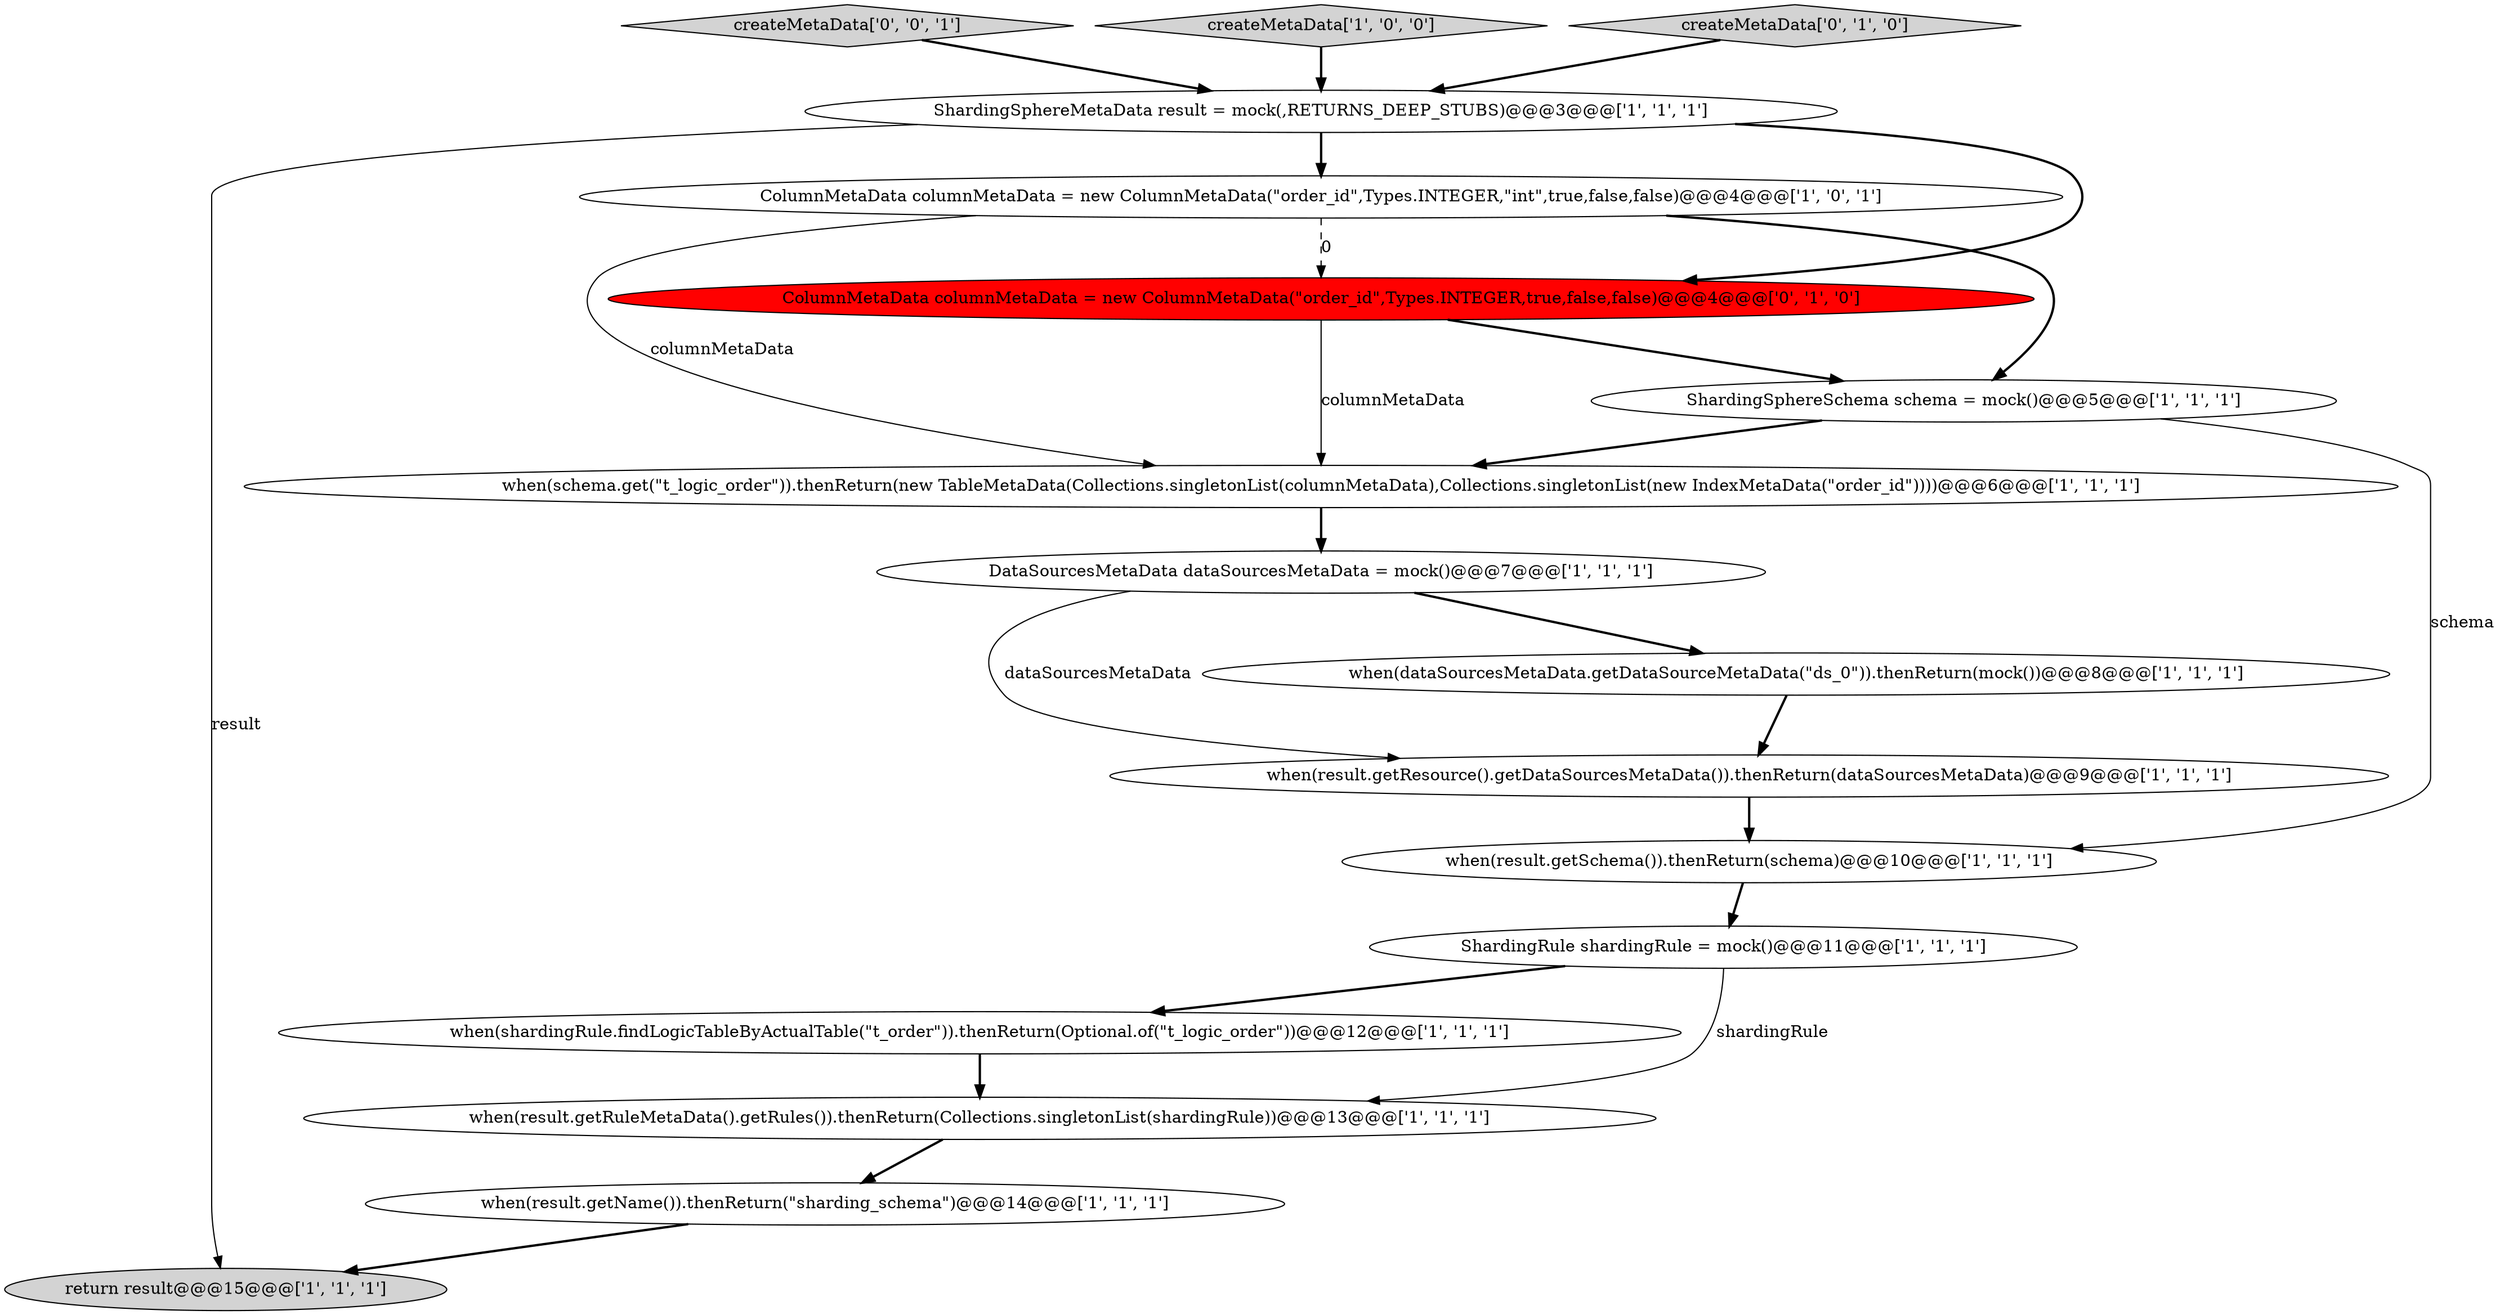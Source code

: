 digraph {
1 [style = filled, label = "ShardingSphereSchema schema = mock()@@@5@@@['1', '1', '1']", fillcolor = white, shape = ellipse image = "AAA0AAABBB1BBB"];
5 [style = filled, label = "when(dataSourcesMetaData.getDataSourceMetaData(\"ds_0\")).thenReturn(mock())@@@8@@@['1', '1', '1']", fillcolor = white, shape = ellipse image = "AAA0AAABBB1BBB"];
16 [style = filled, label = "createMetaData['0', '0', '1']", fillcolor = lightgray, shape = diamond image = "AAA0AAABBB3BBB"];
7 [style = filled, label = "when(result.getRuleMetaData().getRules()).thenReturn(Collections.singletonList(shardingRule))@@@13@@@['1', '1', '1']", fillcolor = white, shape = ellipse image = "AAA0AAABBB1BBB"];
4 [style = filled, label = "ColumnMetaData columnMetaData = new ColumnMetaData(\"order_id\",Types.INTEGER,\"int\",true,false,false)@@@4@@@['1', '0', '1']", fillcolor = white, shape = ellipse image = "AAA0AAABBB1BBB"];
11 [style = filled, label = "when(shardingRule.findLogicTableByActualTable(\"t_order\")).thenReturn(Optional.of(\"t_logic_order\"))@@@12@@@['1', '1', '1']", fillcolor = white, shape = ellipse image = "AAA0AAABBB1BBB"];
3 [style = filled, label = "ShardingRule shardingRule = mock()@@@11@@@['1', '1', '1']", fillcolor = white, shape = ellipse image = "AAA0AAABBB1BBB"];
0 [style = filled, label = "when(result.getSchema()).thenReturn(schema)@@@10@@@['1', '1', '1']", fillcolor = white, shape = ellipse image = "AAA0AAABBB1BBB"];
6 [style = filled, label = "when(result.getResource().getDataSourcesMetaData()).thenReturn(dataSourcesMetaData)@@@9@@@['1', '1', '1']", fillcolor = white, shape = ellipse image = "AAA0AAABBB1BBB"];
13 [style = filled, label = "createMetaData['1', '0', '0']", fillcolor = lightgray, shape = diamond image = "AAA0AAABBB1BBB"];
8 [style = filled, label = "return result@@@15@@@['1', '1', '1']", fillcolor = lightgray, shape = ellipse image = "AAA0AAABBB1BBB"];
12 [style = filled, label = "DataSourcesMetaData dataSourcesMetaData = mock()@@@7@@@['1', '1', '1']", fillcolor = white, shape = ellipse image = "AAA0AAABBB1BBB"];
14 [style = filled, label = "createMetaData['0', '1', '0']", fillcolor = lightgray, shape = diamond image = "AAA0AAABBB2BBB"];
2 [style = filled, label = "ShardingSphereMetaData result = mock(,RETURNS_DEEP_STUBS)@@@3@@@['1', '1', '1']", fillcolor = white, shape = ellipse image = "AAA0AAABBB1BBB"];
10 [style = filled, label = "when(schema.get(\"t_logic_order\")).thenReturn(new TableMetaData(Collections.singletonList(columnMetaData),Collections.singletonList(new IndexMetaData(\"order_id\"))))@@@6@@@['1', '1', '1']", fillcolor = white, shape = ellipse image = "AAA0AAABBB1BBB"];
9 [style = filled, label = "when(result.getName()).thenReturn(\"sharding_schema\")@@@14@@@['1', '1', '1']", fillcolor = white, shape = ellipse image = "AAA0AAABBB1BBB"];
15 [style = filled, label = "ColumnMetaData columnMetaData = new ColumnMetaData(\"order_id\",Types.INTEGER,true,false,false)@@@4@@@['0', '1', '0']", fillcolor = red, shape = ellipse image = "AAA1AAABBB2BBB"];
0->3 [style = bold, label=""];
12->5 [style = bold, label=""];
2->8 [style = solid, label="result"];
1->0 [style = solid, label="schema"];
3->11 [style = bold, label=""];
6->0 [style = bold, label=""];
16->2 [style = bold, label=""];
9->8 [style = bold, label=""];
2->4 [style = bold, label=""];
3->7 [style = solid, label="shardingRule"];
15->10 [style = solid, label="columnMetaData"];
7->9 [style = bold, label=""];
5->6 [style = bold, label=""];
10->12 [style = bold, label=""];
12->6 [style = solid, label="dataSourcesMetaData"];
4->15 [style = dashed, label="0"];
2->15 [style = bold, label=""];
4->1 [style = bold, label=""];
14->2 [style = bold, label=""];
1->10 [style = bold, label=""];
11->7 [style = bold, label=""];
4->10 [style = solid, label="columnMetaData"];
13->2 [style = bold, label=""];
15->1 [style = bold, label=""];
}
